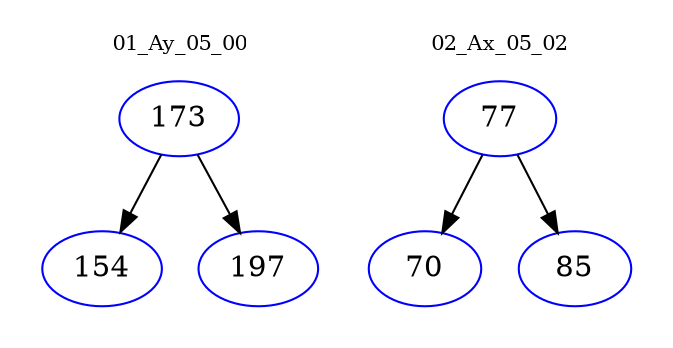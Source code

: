 digraph{
subgraph cluster_0 {
color = white
label = "01_Ay_05_00";
fontsize=10;
T0_173 [label="173", color="blue"]
T0_173 -> T0_154 [color="black"]
T0_154 [label="154", color="blue"]
T0_173 -> T0_197 [color="black"]
T0_197 [label="197", color="blue"]
}
subgraph cluster_1 {
color = white
label = "02_Ax_05_02";
fontsize=10;
T1_77 [label="77", color="blue"]
T1_77 -> T1_70 [color="black"]
T1_70 [label="70", color="blue"]
T1_77 -> T1_85 [color="black"]
T1_85 [label="85", color="blue"]
}
}
